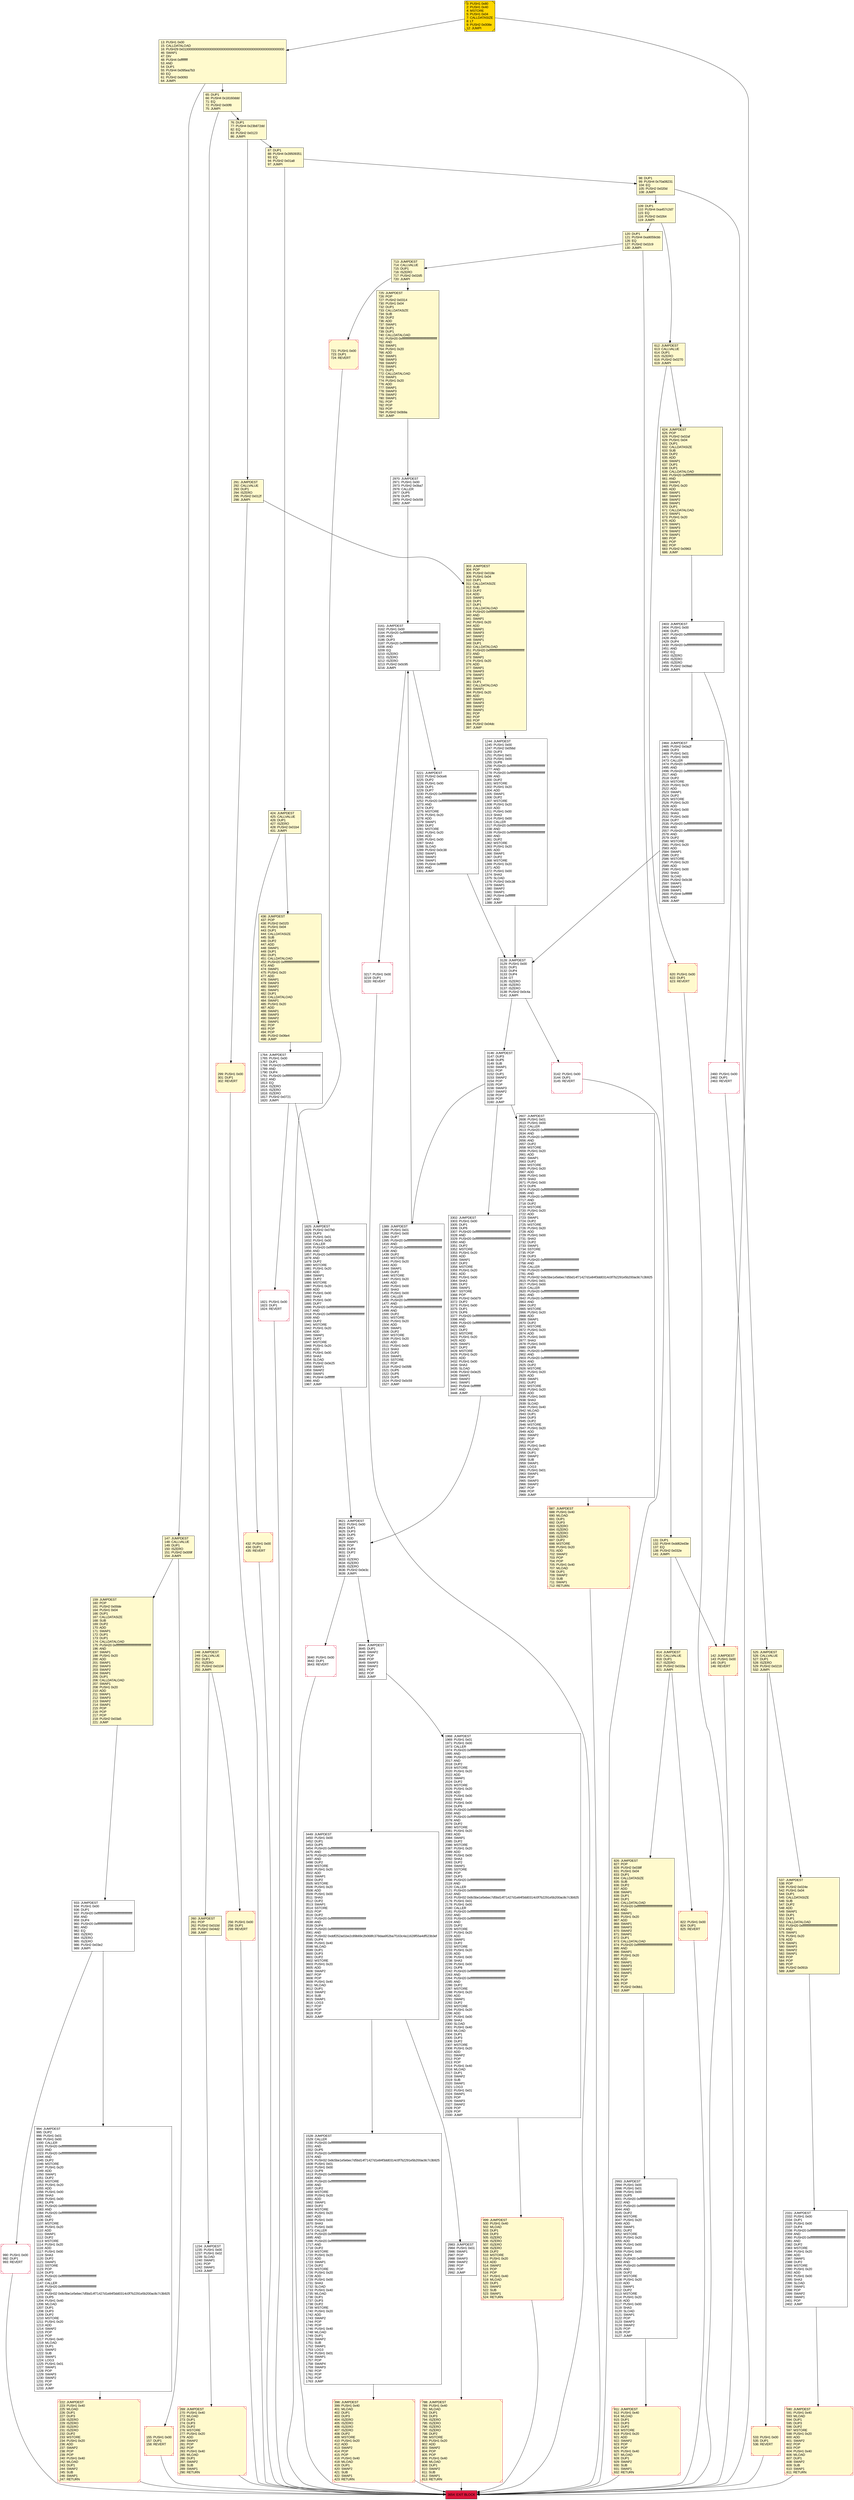 digraph G {
bgcolor=transparent rankdir=UD;
node [shape=box style=filled color=black fillcolor=white fontname=arial fontcolor=black];
98 [label="98: DUP1\l99: PUSH4 0x70a08231\l104: EQ\l105: PUSH2 0x020d\l108: JUMPI\l" fillcolor=lemonchiffon ];
291 [label="291: JUMPDEST\l292: CALLVALUE\l293: DUP1\l294: ISZERO\l295: PUSH2 0x012f\l298: JUMPI\l" fillcolor=lemonchiffon ];
1389 [label="1389: JUMPDEST\l1390: PUSH1 0x01\l1392: PUSH1 0x00\l1394: DUP7\l1395: PUSH20 0xffffffffffffffffffffffffffffffffffffffff\l1416: AND\l1417: PUSH20 0xffffffffffffffffffffffffffffffffffffffff\l1438: AND\l1439: DUP2\l1440: MSTORE\l1441: PUSH1 0x20\l1443: ADD\l1444: SWAP1\l1445: DUP2\l1446: MSTORE\l1447: PUSH1 0x20\l1449: ADD\l1450: PUSH1 0x00\l1452: SHA3\l1453: PUSH1 0x00\l1455: CALLER\l1456: PUSH20 0xffffffffffffffffffffffffffffffffffffffff\l1477: AND\l1478: PUSH20 0xffffffffffffffffffffffffffffffffffffffff\l1499: AND\l1500: DUP2\l1501: MSTORE\l1502: PUSH1 0x20\l1504: ADD\l1505: SWAP1\l1506: DUP2\l1507: MSTORE\l1508: PUSH1 0x20\l1510: ADD\l1511: PUSH1 0x00\l1513: SHA3\l1514: DUP2\l1515: SWAP1\l1516: SSTORE\l1517: POP\l1518: PUSH2 0x05f8\l1521: DUP5\l1522: DUP5\l1523: DUP5\l1524: PUSH2 0x0c59\l1527: JUMP\l" ];
147 [label="147: JUMPDEST\l148: CALLVALUE\l149: DUP1\l150: ISZERO\l151: PUSH2 0x009f\l154: JUMPI\l" fillcolor=lemonchiffon ];
299 [label="299: PUSH1 0x00\l301: DUP1\l302: REVERT\l" fillcolor=lemonchiffon shape=Msquare color=crimson ];
142 [label="142: JUMPDEST\l143: PUSH1 0x00\l145: DUP1\l146: REVERT\l" fillcolor=lemonchiffon shape=Msquare color=crimson ];
826 [label="826: JUMPDEST\l827: POP\l828: PUSH2 0x038f\l831: PUSH1 0x04\l833: DUP1\l834: CALLDATASIZE\l835: SUB\l836: DUP2\l837: ADD\l838: SWAP1\l839: DUP1\l840: DUP1\l841: CALLDATALOAD\l842: PUSH20 0xffffffffffffffffffffffffffffffffffffffff\l863: AND\l864: SWAP1\l865: PUSH1 0x20\l867: ADD\l868: SWAP1\l869: SWAP3\l870: SWAP2\l871: SWAP1\l872: DUP1\l873: CALLDATALOAD\l874: PUSH20 0xffffffffffffffffffffffffffffffffffffffff\l895: AND\l896: SWAP1\l897: PUSH1 0x20\l899: ADD\l900: SWAP1\l901: SWAP3\l902: SWAP2\l903: SWAP1\l904: POP\l905: POP\l906: POP\l907: PUSH2 0x0bb1\l910: JUMP\l" fillcolor=lemonchiffon ];
2983 [label="2983: JUMPDEST\l2984: PUSH1 0x01\l2986: SWAP1\l2987: POP\l2988: SWAP3\l2989: SWAP2\l2990: POP\l2991: POP\l2992: JUMP\l" ];
2331 [label="2331: JUMPDEST\l2332: PUSH1 0x00\l2334: DUP1\l2335: PUSH1 0x00\l2337: DUP4\l2338: PUSH20 0xffffffffffffffffffffffffffffffffffffffff\l2359: AND\l2360: PUSH20 0xffffffffffffffffffffffffffffffffffffffff\l2381: AND\l2382: DUP2\l2383: MSTORE\l2384: PUSH1 0x20\l2386: ADD\l2387: SWAP1\l2388: DUP2\l2389: MSTORE\l2390: PUSH1 0x20\l2392: ADD\l2393: PUSH1 0x00\l2395: SHA3\l2396: SLOAD\l2397: SWAP1\l2398: POP\l2399: SWAP2\l2400: SWAP1\l2401: POP\l2402: JUMP\l" ];
432 [label="432: PUSH1 0x00\l434: DUP1\l435: REVERT\l" fillcolor=lemonchiffon shape=Msquare color=crimson ];
2970 [label="2970: JUMPDEST\l2971: PUSH1 0x00\l2973: PUSH2 0x0ba7\l2976: CALLER\l2977: DUP5\l2978: DUP5\l2979: PUSH2 0x0c59\l2982: JUMP\l" ];
687 [label="687: JUMPDEST\l688: PUSH1 0x40\l690: MLOAD\l691: DUP1\l692: DUP3\l693: ISZERO\l694: ISZERO\l695: ISZERO\l696: ISZERO\l697: DUP2\l698: MSTORE\l699: PUSH1 0x20\l701: ADD\l702: SWAP2\l703: POP\l704: POP\l705: PUSH1 0x40\l707: MLOAD\l708: DUP1\l709: SWAP2\l710: SUB\l711: SWAP1\l712: RETURN\l" fillcolor=lemonchiffon shape=Msquare color=crimson ];
120 [label="120: DUP1\l121: PUSH4 0xa9059cbb\l126: EQ\l127: PUSH2 0x02c9\l130: JUMPI\l" fillcolor=lemonchiffon ];
822 [label="822: PUSH1 0x00\l824: DUP1\l825: REVERT\l" fillcolor=lemonchiffon shape=Msquare color=crimson ];
3640 [label="3640: PUSH1 0x00\l3642: DUP1\l3643: REVERT\l" shape=Msquare color=crimson ];
13 [label="13: PUSH1 0x00\l15: CALLDATALOAD\l16: PUSH29 0x0100000000000000000000000000000000000000000000000000000000\l46: SWAP1\l47: DIV\l48: PUSH4 0xffffffff\l53: AND\l54: DUP1\l55: PUSH4 0x095ea7b3\l60: EQ\l61: PUSH2 0x0093\l64: JUMPI\l" fillcolor=lemonchiffon ];
525 [label="525: JUMPDEST\l526: CALLVALUE\l527: DUP1\l528: ISZERO\l529: PUSH2 0x0219\l532: JUMPI\l" fillcolor=lemonchiffon ];
1234 [label="1234: JUMPDEST\l1235: PUSH1 0x00\l1237: PUSH1 0x02\l1239: SLOAD\l1240: SWAP1\l1241: POP\l1242: SWAP1\l1243: JUMP\l" ];
256 [label="256: PUSH1 0x00\l258: DUP1\l259: REVERT\l" fillcolor=lemonchiffon shape=Msquare color=crimson ];
2403 [label="2403: JUMPDEST\l2404: PUSH1 0x00\l2406: DUP1\l2407: PUSH20 0xffffffffffffffffffffffffffffffffffffffff\l2428: AND\l2429: DUP4\l2430: PUSH20 0xffffffffffffffffffffffffffffffffffffffff\l2451: AND\l2452: EQ\l2453: ISZERO\l2454: ISZERO\l2455: ISZERO\l2456: PUSH2 0x09a0\l2459: JUMPI\l" ];
87 [label="87: DUP1\l88: PUSH4 0x39509351\l93: EQ\l94: PUSH2 0x01a8\l97: JUMPI\l" fillcolor=lemonchiffon ];
788 [label="788: JUMPDEST\l789: PUSH1 0x40\l791: MLOAD\l792: DUP1\l793: DUP3\l794: ISZERO\l795: ISZERO\l796: ISZERO\l797: ISZERO\l798: DUP2\l799: MSTORE\l800: PUSH1 0x20\l802: ADD\l803: SWAP2\l804: POP\l805: POP\l806: PUSH1 0x40\l808: MLOAD\l809: DUP1\l810: SWAP2\l811: SUB\l812: SWAP1\l813: RETURN\l" fillcolor=lemonchiffon shape=Msquare color=crimson ];
713 [label="713: JUMPDEST\l714: CALLVALUE\l715: DUP1\l716: ISZERO\l717: PUSH2 0x02d5\l720: JUMPI\l" fillcolor=lemonchiffon ];
933 [label="933: JUMPDEST\l934: PUSH1 0x00\l936: DUP1\l937: PUSH20 0xffffffffffffffffffffffffffffffffffffffff\l958: AND\l959: DUP4\l960: PUSH20 0xffffffffffffffffffffffffffffffffffffffff\l981: AND\l982: EQ\l983: ISZERO\l984: ISZERO\l985: ISZERO\l986: PUSH2 0x03e2\l989: JUMPI\l" ];
3217 [label="3217: PUSH1 0x00\l3219: DUP1\l3220: REVERT\l" shape=Msquare color=crimson ];
398 [label="398: JUMPDEST\l399: PUSH1 0x40\l401: MLOAD\l402: DUP1\l403: DUP3\l404: ISZERO\l405: ISZERO\l406: ISZERO\l407: ISZERO\l408: DUP2\l409: MSTORE\l410: PUSH1 0x20\l412: ADD\l413: SWAP2\l414: POP\l415: POP\l416: PUSH1 0x40\l418: MLOAD\l419: DUP1\l420: SWAP2\l421: SUB\l422: SWAP1\l423: RETURN\l" fillcolor=lemonchiffon shape=Msquare color=crimson ];
533 [label="533: PUSH1 0x00\l535: DUP1\l536: REVERT\l" fillcolor=lemonchiffon shape=Msquare color=crimson ];
2993 [label="2993: JUMPDEST\l2994: PUSH1 0x00\l2996: PUSH1 0x01\l2998: PUSH1 0x00\l3000: DUP5\l3001: PUSH20 0xffffffffffffffffffffffffffffffffffffffff\l3022: AND\l3023: PUSH20 0xffffffffffffffffffffffffffffffffffffffff\l3044: AND\l3045: DUP2\l3046: MSTORE\l3047: PUSH1 0x20\l3049: ADD\l3050: SWAP1\l3051: DUP2\l3052: MSTORE\l3053: PUSH1 0x20\l3055: ADD\l3056: PUSH1 0x00\l3058: SHA3\l3059: PUSH1 0x00\l3061: DUP4\l3062: PUSH20 0xffffffffffffffffffffffffffffffffffffffff\l3083: AND\l3084: PUSH20 0xffffffffffffffffffffffffffffffffffffffff\l3105: AND\l3106: DUP2\l3107: MSTORE\l3108: PUSH1 0x20\l3110: ADD\l3111: SWAP1\l3112: DUP2\l3113: MSTORE\l3114: PUSH1 0x20\l3116: ADD\l3117: PUSH1 0x00\l3119: SHA3\l3120: SLOAD\l3121: SWAP1\l3122: POP\l3123: SWAP3\l3124: SWAP2\l3125: POP\l3126: POP\l3127: JUMP\l" ];
1244 [label="1244: JUMPDEST\l1245: PUSH1 0x00\l1247: PUSH2 0x056d\l1250: DUP3\l1251: PUSH1 0x01\l1253: PUSH1 0x00\l1255: DUP8\l1256: PUSH20 0xffffffffffffffffffffffffffffffffffffffff\l1277: AND\l1278: PUSH20 0xffffffffffffffffffffffffffffffffffffffff\l1299: AND\l1300: DUP2\l1301: MSTORE\l1302: PUSH1 0x20\l1304: ADD\l1305: SWAP1\l1306: DUP2\l1307: MSTORE\l1308: PUSH1 0x20\l1310: ADD\l1311: PUSH1 0x00\l1313: SHA3\l1314: PUSH1 0x00\l1316: CALLER\l1317: PUSH20 0xffffffffffffffffffffffffffffffffffffffff\l1338: AND\l1339: PUSH20 0xffffffffffffffffffffffffffffffffffffffff\l1360: AND\l1361: DUP2\l1362: MSTORE\l1363: PUSH1 0x20\l1365: ADD\l1366: SWAP1\l1367: DUP2\l1368: MSTORE\l1369: PUSH1 0x20\l1371: ADD\l1372: PUSH1 0x00\l1374: SHA3\l1375: SLOAD\l1376: PUSH2 0x0c38\l1379: SWAP1\l1380: SWAP2\l1381: SWAP1\l1382: PUSH4 0xffffffff\l1387: AND\l1388: JUMP\l" ];
155 [label="155: PUSH1 0x00\l157: DUP1\l158: REVERT\l" fillcolor=lemonchiffon shape=Msquare color=crimson ];
911 [label="911: JUMPDEST\l912: PUSH1 0x40\l914: MLOAD\l915: DUP1\l916: DUP3\l917: DUP2\l918: MSTORE\l919: PUSH1 0x20\l921: ADD\l922: SWAP2\l923: POP\l924: POP\l925: PUSH1 0x40\l927: MLOAD\l928: DUP1\l929: SWAP2\l930: SUB\l931: SWAP1\l932: RETURN\l" fillcolor=lemonchiffon shape=Msquare color=crimson ];
1821 [label="1821: PUSH1 0x00\l1823: DUP1\l1824: REVERT\l" shape=Msquare color=crimson ];
2460 [label="2460: PUSH1 0x00\l2462: DUP1\l2463: REVERT\l" shape=Msquare color=crimson ];
269 [label="269: JUMPDEST\l270: PUSH1 0x40\l272: MLOAD\l273: DUP1\l274: DUP3\l275: DUP2\l276: MSTORE\l277: PUSH1 0x20\l279: ADD\l280: SWAP2\l281: POP\l282: POP\l283: PUSH1 0x40\l285: MLOAD\l286: DUP1\l287: SWAP2\l288: SUB\l289: SWAP1\l290: RETURN\l" fillcolor=lemonchiffon shape=Msquare color=crimson ];
1764 [label="1764: JUMPDEST\l1765: PUSH1 0x00\l1767: DUP1\l1768: PUSH20 0xffffffffffffffffffffffffffffffffffffffff\l1789: AND\l1790: DUP4\l1791: PUSH20 0xffffffffffffffffffffffffffffffffffffffff\l1812: AND\l1813: EQ\l1814: ISZERO\l1815: ISZERO\l1816: ISZERO\l1817: PUSH2 0x0721\l1820: JUMPI\l" ];
3449 [label="3449: JUMPDEST\l3450: PUSH1 0x00\l3452: DUP1\l3453: DUP5\l3454: PUSH20 0xffffffffffffffffffffffffffffffffffffffff\l3475: AND\l3476: PUSH20 0xffffffffffffffffffffffffffffffffffffffff\l3497: AND\l3498: DUP2\l3499: MSTORE\l3500: PUSH1 0x20\l3502: ADD\l3503: SWAP1\l3504: DUP2\l3505: MSTORE\l3506: PUSH1 0x20\l3508: ADD\l3509: PUSH1 0x00\l3511: SHA3\l3512: DUP2\l3513: SWAP1\l3514: SSTORE\l3515: POP\l3516: DUP2\l3517: PUSH20 0xffffffffffffffffffffffffffffffffffffffff\l3538: AND\l3539: DUP4\l3540: PUSH20 0xffffffffffffffffffffffffffffffffffffffff\l3561: AND\l3562: PUSH32 0xddf252ad1be2c89b69c2b068fc378daa952ba7f163c4a11628f55a4df523b3ef\l3595: DUP4\l3596: PUSH1 0x40\l3598: MLOAD\l3599: DUP1\l3600: DUP3\l3601: DUP2\l3602: MSTORE\l3603: PUSH1 0x20\l3605: ADD\l3606: SWAP2\l3607: POP\l3608: POP\l3609: PUSH1 0x40\l3611: MLOAD\l3612: DUP1\l3613: SWAP2\l3614: SUB\l3615: SWAP1\l3616: LOG3\l3617: POP\l3618: POP\l3619: POP\l3620: JUMP\l" ];
814 [label="814: JUMPDEST\l815: CALLVALUE\l816: DUP1\l817: ISZERO\l818: PUSH2 0x033a\l821: JUMPI\l" fillcolor=lemonchiffon ];
159 [label="159: JUMPDEST\l160: POP\l161: PUSH2 0x00de\l164: PUSH1 0x04\l166: DUP1\l167: CALLDATASIZE\l168: SUB\l169: DUP2\l170: ADD\l171: SWAP1\l172: DUP1\l173: DUP1\l174: CALLDATALOAD\l175: PUSH20 0xffffffffffffffffffffffffffffffffffffffff\l196: AND\l197: SWAP1\l198: PUSH1 0x20\l200: ADD\l201: SWAP1\l202: SWAP3\l203: SWAP2\l204: SWAP1\l205: DUP1\l206: CALLDATALOAD\l207: SWAP1\l208: PUSH1 0x20\l210: ADD\l211: SWAP1\l212: SWAP3\l213: SWAP2\l214: SWAP1\l215: POP\l216: POP\l217: POP\l218: PUSH2 0x03a5\l221: JUMP\l" fillcolor=lemonchiffon ];
436 [label="436: JUMPDEST\l437: POP\l438: PUSH2 0x01f3\l441: PUSH1 0x04\l443: DUP1\l444: CALLDATASIZE\l445: SUB\l446: DUP2\l447: ADD\l448: SWAP1\l449: DUP1\l450: DUP1\l451: CALLDATALOAD\l452: PUSH20 0xffffffffffffffffffffffffffffffffffffffff\l473: AND\l474: SWAP1\l475: PUSH1 0x20\l477: ADD\l478: SWAP1\l479: SWAP3\l480: SWAP2\l481: SWAP1\l482: DUP1\l483: CALLDATALOAD\l484: SWAP1\l485: PUSH1 0x20\l487: ADD\l488: SWAP1\l489: SWAP3\l490: SWAP2\l491: SWAP1\l492: POP\l493: POP\l494: POP\l495: PUSH2 0x06e4\l498: JUMP\l" fillcolor=lemonchiffon ];
3146 [label="3146: JUMPDEST\l3147: DUP3\l3148: DUP5\l3149: SUB\l3150: SWAP1\l3151: POP\l3152: DUP1\l3153: SWAP2\l3154: POP\l3155: POP\l3156: SWAP3\l3157: SWAP2\l3158: POP\l3159: POP\l3160: JUMP\l" ];
131 [label="131: DUP1\l132: PUSH4 0xdd62ed3e\l137: EQ\l138: PUSH2 0x032e\l141: JUMPI\l" fillcolor=lemonchiffon ];
3654 [label="3654: EXIT BLOCK\l" fillcolor=crimson ];
260 [label="260: JUMPDEST\l261: POP\l262: PUSH2 0x010d\l265: PUSH2 0x04d2\l268: JUMP\l" fillcolor=lemonchiffon ];
65 [label="65: DUP1\l66: PUSH4 0x18160ddd\l71: EQ\l72: PUSH2 0x00f8\l75: JUMPI\l" fillcolor=lemonchiffon ];
620 [label="620: PUSH1 0x00\l622: DUP1\l623: REVERT\l" fillcolor=lemonchiffon shape=Msquare color=crimson ];
1528 [label="1528: JUMPDEST\l1529: CALLER\l1530: PUSH20 0xffffffffffffffffffffffffffffffffffffffff\l1551: AND\l1552: DUP5\l1553: PUSH20 0xffffffffffffffffffffffffffffffffffffffff\l1574: AND\l1575: PUSH32 0x8c5be1e5ebec7d5bd14f71427d1e84f3dd0314c0f7b2291e5b200ac8c7c3b925\l1608: PUSH1 0x01\l1610: PUSH1 0x00\l1612: DUP9\l1613: PUSH20 0xffffffffffffffffffffffffffffffffffffffff\l1634: AND\l1635: PUSH20 0xffffffffffffffffffffffffffffffffffffffff\l1656: AND\l1657: DUP2\l1658: MSTORE\l1659: PUSH1 0x20\l1661: ADD\l1662: SWAP1\l1663: DUP2\l1664: MSTORE\l1665: PUSH1 0x20\l1667: ADD\l1668: PUSH1 0x00\l1670: SHA3\l1671: PUSH1 0x00\l1673: CALLER\l1674: PUSH20 0xffffffffffffffffffffffffffffffffffffffff\l1695: AND\l1696: PUSH20 0xffffffffffffffffffffffffffffffffffffffff\l1717: AND\l1718: DUP2\l1719: MSTORE\l1720: PUSH1 0x20\l1722: ADD\l1723: SWAP1\l1724: DUP2\l1725: MSTORE\l1726: PUSH1 0x20\l1728: ADD\l1729: PUSH1 0x00\l1731: SHA3\l1732: SLOAD\l1733: PUSH1 0x40\l1735: MLOAD\l1736: DUP1\l1737: DUP3\l1738: DUP2\l1739: MSTORE\l1740: PUSH1 0x20\l1742: ADD\l1743: SWAP2\l1744: POP\l1745: POP\l1746: PUSH1 0x40\l1748: MLOAD\l1749: DUP1\l1750: SWAP2\l1751: SUB\l1752: SWAP1\l1753: LOG3\l1754: PUSH1 0x01\l1756: SWAP1\l1757: POP\l1758: SWAP4\l1759: SWAP3\l1760: POP\l1761: POP\l1762: POP\l1763: JUMP\l" ];
499 [label="499: JUMPDEST\l500: PUSH1 0x40\l502: MLOAD\l503: DUP1\l504: DUP3\l505: ISZERO\l506: ISZERO\l507: ISZERO\l508: ISZERO\l509: DUP2\l510: MSTORE\l511: PUSH1 0x20\l513: ADD\l514: SWAP2\l515: POP\l516: POP\l517: PUSH1 0x40\l519: MLOAD\l520: DUP1\l521: SWAP2\l522: SUB\l523: SWAP1\l524: RETURN\l" fillcolor=lemonchiffon shape=Msquare color=crimson ];
3644 [label="3644: JUMPDEST\l3645: DUP1\l3646: SWAP2\l3647: POP\l3648: POP\l3649: SWAP3\l3650: SWAP2\l3651: POP\l3652: POP\l3653: JUMP\l" ];
2464 [label="2464: JUMPDEST\l2465: PUSH2 0x0a2f\l2468: DUP3\l2469: PUSH1 0x01\l2471: PUSH1 0x00\l2473: CALLER\l2474: PUSH20 0xffffffffffffffffffffffffffffffffffffffff\l2495: AND\l2496: PUSH20 0xffffffffffffffffffffffffffffffffffffffff\l2517: AND\l2518: DUP2\l2519: MSTORE\l2520: PUSH1 0x20\l2522: ADD\l2523: SWAP1\l2524: DUP2\l2525: MSTORE\l2526: PUSH1 0x20\l2528: ADD\l2529: PUSH1 0x00\l2531: SHA3\l2532: PUSH1 0x00\l2534: DUP7\l2535: PUSH20 0xffffffffffffffffffffffffffffffffffffffff\l2556: AND\l2557: PUSH20 0xffffffffffffffffffffffffffffffffffffffff\l2578: AND\l2579: DUP2\l2580: MSTORE\l2581: PUSH1 0x20\l2583: ADD\l2584: SWAP1\l2585: DUP2\l2586: MSTORE\l2587: PUSH1 0x20\l2589: ADD\l2590: PUSH1 0x00\l2592: SHA3\l2593: SLOAD\l2594: PUSH2 0x0c38\l2597: SWAP1\l2598: SWAP2\l2599: SWAP1\l2600: PUSH4 0xffffffff\l2605: AND\l2606: JUMP\l" ];
624 [label="624: JUMPDEST\l625: POP\l626: PUSH2 0x02af\l629: PUSH1 0x04\l631: DUP1\l632: CALLDATASIZE\l633: SUB\l634: DUP2\l635: ADD\l636: SWAP1\l637: DUP1\l638: DUP1\l639: CALLDATALOAD\l640: PUSH20 0xffffffffffffffffffffffffffffffffffffffff\l661: AND\l662: SWAP1\l663: PUSH1 0x20\l665: ADD\l666: SWAP1\l667: SWAP3\l668: SWAP2\l669: SWAP1\l670: DUP1\l671: CALLDATALOAD\l672: SWAP1\l673: PUSH1 0x20\l675: ADD\l676: SWAP1\l677: SWAP3\l678: SWAP2\l679: SWAP1\l680: POP\l681: POP\l682: POP\l683: PUSH2 0x0963\l686: JUMP\l" fillcolor=lemonchiffon ];
537 [label="537: JUMPDEST\l538: POP\l539: PUSH2 0x024e\l542: PUSH1 0x04\l544: DUP1\l545: CALLDATASIZE\l546: SUB\l547: DUP2\l548: ADD\l549: SWAP1\l550: DUP1\l551: DUP1\l552: CALLDATALOAD\l553: PUSH20 0xffffffffffffffffffffffffffffffffffffffff\l574: AND\l575: SWAP1\l576: PUSH1 0x20\l578: ADD\l579: SWAP1\l580: SWAP3\l581: SWAP2\l582: SWAP1\l583: POP\l584: POP\l585: POP\l586: PUSH2 0x091b\l589: JUMP\l" fillcolor=lemonchiffon ];
303 [label="303: JUMPDEST\l304: POP\l305: PUSH2 0x018e\l308: PUSH1 0x04\l310: DUP1\l311: CALLDATASIZE\l312: SUB\l313: DUP2\l314: ADD\l315: SWAP1\l316: DUP1\l317: DUP1\l318: CALLDATALOAD\l319: PUSH20 0xffffffffffffffffffffffffffffffffffffffff\l340: AND\l341: SWAP1\l342: PUSH1 0x20\l344: ADD\l345: SWAP1\l346: SWAP3\l347: SWAP2\l348: SWAP1\l349: DUP1\l350: CALLDATALOAD\l351: PUSH20 0xffffffffffffffffffffffffffffffffffffffff\l372: AND\l373: SWAP1\l374: PUSH1 0x20\l376: ADD\l377: SWAP1\l378: SWAP3\l379: SWAP2\l380: SWAP1\l381: DUP1\l382: CALLDATALOAD\l383: SWAP1\l384: PUSH1 0x20\l386: ADD\l387: SWAP1\l388: SWAP3\l389: SWAP2\l390: SWAP1\l391: POP\l392: POP\l393: POP\l394: PUSH2 0x04dc\l397: JUMP\l" fillcolor=lemonchiffon ];
424 [label="424: JUMPDEST\l425: CALLVALUE\l426: DUP1\l427: ISZERO\l428: PUSH2 0x01b4\l431: JUMPI\l" fillcolor=lemonchiffon ];
994 [label="994: JUMPDEST\l995: DUP2\l996: PUSH1 0x01\l998: PUSH1 0x00\l1000: CALLER\l1001: PUSH20 0xffffffffffffffffffffffffffffffffffffffff\l1022: AND\l1023: PUSH20 0xffffffffffffffffffffffffffffffffffffffff\l1044: AND\l1045: DUP2\l1046: MSTORE\l1047: PUSH1 0x20\l1049: ADD\l1050: SWAP1\l1051: DUP2\l1052: MSTORE\l1053: PUSH1 0x20\l1055: ADD\l1056: PUSH1 0x00\l1058: SHA3\l1059: PUSH1 0x00\l1061: DUP6\l1062: PUSH20 0xffffffffffffffffffffffffffffffffffffffff\l1083: AND\l1084: PUSH20 0xffffffffffffffffffffffffffffffffffffffff\l1105: AND\l1106: DUP2\l1107: MSTORE\l1108: PUSH1 0x20\l1110: ADD\l1111: SWAP1\l1112: DUP2\l1113: MSTORE\l1114: PUSH1 0x20\l1116: ADD\l1117: PUSH1 0x00\l1119: SHA3\l1120: DUP2\l1121: SWAP1\l1122: SSTORE\l1123: POP\l1124: DUP3\l1125: PUSH20 0xffffffffffffffffffffffffffffffffffffffff\l1146: AND\l1147: CALLER\l1148: PUSH20 0xffffffffffffffffffffffffffffffffffffffff\l1169: AND\l1170: PUSH32 0x8c5be1e5ebec7d5bd14f71427d1e84f3dd0314c0f7b2291e5b200ac8c7c3b925\l1203: DUP5\l1204: PUSH1 0x40\l1206: MLOAD\l1207: DUP1\l1208: DUP3\l1209: DUP2\l1210: MSTORE\l1211: PUSH1 0x20\l1213: ADD\l1214: SWAP2\l1215: POP\l1216: POP\l1217: PUSH1 0x40\l1219: MLOAD\l1220: DUP1\l1221: SWAP2\l1222: SUB\l1223: SWAP1\l1224: LOG3\l1225: PUSH1 0x01\l1227: SWAP1\l1228: POP\l1229: SWAP3\l1230: SWAP2\l1231: POP\l1232: POP\l1233: JUMP\l" ];
222 [label="222: JUMPDEST\l223: PUSH1 0x40\l225: MLOAD\l226: DUP1\l227: DUP3\l228: ISZERO\l229: ISZERO\l230: ISZERO\l231: ISZERO\l232: DUP2\l233: MSTORE\l234: PUSH1 0x20\l236: ADD\l237: SWAP2\l238: POP\l239: POP\l240: PUSH1 0x40\l242: MLOAD\l243: DUP1\l244: SWAP2\l245: SUB\l246: SWAP1\l247: RETURN\l" fillcolor=lemonchiffon shape=Msquare color=crimson ];
248 [label="248: JUMPDEST\l249: CALLVALUE\l250: DUP1\l251: ISZERO\l252: PUSH2 0x0104\l255: JUMPI\l" fillcolor=lemonchiffon ];
3142 [label="3142: PUSH1 0x00\l3144: DUP1\l3145: REVERT\l" shape=Msquare color=crimson ];
725 [label="725: JUMPDEST\l726: POP\l727: PUSH2 0x0314\l730: PUSH1 0x04\l732: DUP1\l733: CALLDATASIZE\l734: SUB\l735: DUP2\l736: ADD\l737: SWAP1\l738: DUP1\l739: DUP1\l740: CALLDATALOAD\l741: PUSH20 0xffffffffffffffffffffffffffffffffffffffff\l762: AND\l763: SWAP1\l764: PUSH1 0x20\l766: ADD\l767: SWAP1\l768: SWAP3\l769: SWAP2\l770: SWAP1\l771: DUP1\l772: CALLDATALOAD\l773: SWAP1\l774: PUSH1 0x20\l776: ADD\l777: SWAP1\l778: SWAP3\l779: SWAP2\l780: SWAP1\l781: POP\l782: POP\l783: POP\l784: PUSH2 0x0b9a\l787: JUMP\l" fillcolor=lemonchiffon ];
1825 [label="1825: JUMPDEST\l1826: PUSH2 0x07b0\l1829: DUP3\l1830: PUSH1 0x01\l1832: PUSH1 0x00\l1834: CALLER\l1835: PUSH20 0xffffffffffffffffffffffffffffffffffffffff\l1856: AND\l1857: PUSH20 0xffffffffffffffffffffffffffffffffffffffff\l1878: AND\l1879: DUP2\l1880: MSTORE\l1881: PUSH1 0x20\l1883: ADD\l1884: SWAP1\l1885: DUP2\l1886: MSTORE\l1887: PUSH1 0x20\l1889: ADD\l1890: PUSH1 0x00\l1892: SHA3\l1893: PUSH1 0x00\l1895: DUP7\l1896: PUSH20 0xffffffffffffffffffffffffffffffffffffffff\l1917: AND\l1918: PUSH20 0xffffffffffffffffffffffffffffffffffffffff\l1939: AND\l1940: DUP2\l1941: MSTORE\l1942: PUSH1 0x20\l1944: ADD\l1945: SWAP1\l1946: DUP2\l1947: MSTORE\l1948: PUSH1 0x20\l1950: ADD\l1951: PUSH1 0x00\l1953: SHA3\l1954: SLOAD\l1955: PUSH2 0x0e25\l1958: SWAP1\l1959: SWAP2\l1960: SWAP1\l1961: PUSH4 0xffffffff\l1966: AND\l1967: JUMP\l" ];
3302 [label="3302: JUMPDEST\l3303: PUSH1 0x00\l3305: DUP1\l3306: DUP6\l3307: PUSH20 0xffffffffffffffffffffffffffffffffffffffff\l3328: AND\l3329: PUSH20 0xffffffffffffffffffffffffffffffffffffffff\l3350: AND\l3351: DUP2\l3352: MSTORE\l3353: PUSH1 0x20\l3355: ADD\l3356: SWAP1\l3357: DUP2\l3358: MSTORE\l3359: PUSH1 0x20\l3361: ADD\l3362: PUSH1 0x00\l3364: SHA3\l3365: DUP2\l3366: SWAP1\l3367: SSTORE\l3368: POP\l3369: PUSH2 0x0d79\l3372: DUP2\l3373: PUSH1 0x00\l3375: DUP1\l3376: DUP6\l3377: PUSH20 0xffffffffffffffffffffffffffffffffffffffff\l3398: AND\l3399: PUSH20 0xffffffffffffffffffffffffffffffffffffffff\l3420: AND\l3421: DUP2\l3422: MSTORE\l3423: PUSH1 0x20\l3425: ADD\l3426: SWAP1\l3427: DUP2\l3428: MSTORE\l3429: PUSH1 0x20\l3431: ADD\l3432: PUSH1 0x00\l3434: SHA3\l3435: SLOAD\l3436: PUSH2 0x0e25\l3439: SWAP1\l3440: SWAP2\l3441: SWAP1\l3442: PUSH4 0xffffffff\l3447: AND\l3448: JUMP\l" ];
109 [label="109: DUP1\l110: PUSH4 0xa457c2d7\l115: EQ\l116: PUSH2 0x0264\l119: JUMPI\l" fillcolor=lemonchiffon ];
3128 [label="3128: JUMPDEST\l3129: PUSH1 0x00\l3131: DUP1\l3132: DUP4\l3133: DUP4\l3134: GT\l3135: ISZERO\l3136: ISZERO\l3137: ISZERO\l3138: PUSH2 0x0c4a\l3141: JUMPI\l" ];
2607 [label="2607: JUMPDEST\l2608: PUSH1 0x01\l2610: PUSH1 0x00\l2612: CALLER\l2613: PUSH20 0xffffffffffffffffffffffffffffffffffffffff\l2634: AND\l2635: PUSH20 0xffffffffffffffffffffffffffffffffffffffff\l2656: AND\l2657: DUP2\l2658: MSTORE\l2659: PUSH1 0x20\l2661: ADD\l2662: SWAP1\l2663: DUP2\l2664: MSTORE\l2665: PUSH1 0x20\l2667: ADD\l2668: PUSH1 0x00\l2670: SHA3\l2671: PUSH1 0x00\l2673: DUP6\l2674: PUSH20 0xffffffffffffffffffffffffffffffffffffffff\l2695: AND\l2696: PUSH20 0xffffffffffffffffffffffffffffffffffffffff\l2717: AND\l2718: DUP2\l2719: MSTORE\l2720: PUSH1 0x20\l2722: ADD\l2723: SWAP1\l2724: DUP2\l2725: MSTORE\l2726: PUSH1 0x20\l2728: ADD\l2729: PUSH1 0x00\l2731: SHA3\l2732: DUP2\l2733: SWAP1\l2734: SSTORE\l2735: POP\l2736: DUP3\l2737: PUSH20 0xffffffffffffffffffffffffffffffffffffffff\l2758: AND\l2759: CALLER\l2760: PUSH20 0xffffffffffffffffffffffffffffffffffffffff\l2781: AND\l2782: PUSH32 0x8c5be1e5ebec7d5bd14f71427d1e84f3dd0314c0f7b2291e5b200ac8c7c3b925\l2815: PUSH1 0x01\l2817: PUSH1 0x00\l2819: CALLER\l2820: PUSH20 0xffffffffffffffffffffffffffffffffffffffff\l2841: AND\l2842: PUSH20 0xffffffffffffffffffffffffffffffffffffffff\l2863: AND\l2864: DUP2\l2865: MSTORE\l2866: PUSH1 0x20\l2868: ADD\l2869: SWAP1\l2870: DUP2\l2871: MSTORE\l2872: PUSH1 0x20\l2874: ADD\l2875: PUSH1 0x00\l2877: SHA3\l2878: PUSH1 0x00\l2880: DUP8\l2881: PUSH20 0xffffffffffffffffffffffffffffffffffffffff\l2902: AND\l2903: PUSH20 0xffffffffffffffffffffffffffffffffffffffff\l2924: AND\l2925: DUP2\l2926: MSTORE\l2927: PUSH1 0x20\l2929: ADD\l2930: SWAP1\l2931: DUP2\l2932: MSTORE\l2933: PUSH1 0x20\l2935: ADD\l2936: PUSH1 0x00\l2938: SHA3\l2939: SLOAD\l2940: PUSH1 0x40\l2942: MLOAD\l2943: DUP1\l2944: DUP3\l2945: DUP2\l2946: MSTORE\l2947: PUSH1 0x20\l2949: ADD\l2950: SWAP2\l2951: POP\l2952: POP\l2953: PUSH1 0x40\l2955: MLOAD\l2956: DUP1\l2957: SWAP2\l2958: SUB\l2959: SWAP1\l2960: LOG3\l2961: PUSH1 0x01\l2963: SWAP1\l2964: POP\l2965: SWAP3\l2966: SWAP2\l2967: POP\l2968: POP\l2969: JUMP\l" ];
612 [label="612: JUMPDEST\l613: CALLVALUE\l614: DUP1\l615: ISZERO\l616: PUSH2 0x0270\l619: JUMPI\l" fillcolor=lemonchiffon ];
721 [label="721: PUSH1 0x00\l723: DUP1\l724: REVERT\l" fillcolor=lemonchiffon shape=Msquare color=crimson ];
3621 [label="3621: JUMPDEST\l3622: PUSH1 0x00\l3624: DUP1\l3625: DUP3\l3626: DUP5\l3627: ADD\l3628: SWAP1\l3629: POP\l3630: DUP4\l3631: DUP2\l3632: LT\l3633: ISZERO\l3634: ISZERO\l3635: ISZERO\l3636: PUSH2 0x0e3c\l3639: JUMPI\l" ];
1968 [label="1968: JUMPDEST\l1969: PUSH1 0x01\l1971: PUSH1 0x00\l1973: CALLER\l1974: PUSH20 0xffffffffffffffffffffffffffffffffffffffff\l1995: AND\l1996: PUSH20 0xffffffffffffffffffffffffffffffffffffffff\l2017: AND\l2018: DUP2\l2019: MSTORE\l2020: PUSH1 0x20\l2022: ADD\l2023: SWAP1\l2024: DUP2\l2025: MSTORE\l2026: PUSH1 0x20\l2028: ADD\l2029: PUSH1 0x00\l2031: SHA3\l2032: PUSH1 0x00\l2034: DUP6\l2035: PUSH20 0xffffffffffffffffffffffffffffffffffffffff\l2056: AND\l2057: PUSH20 0xffffffffffffffffffffffffffffffffffffffff\l2078: AND\l2079: DUP2\l2080: MSTORE\l2081: PUSH1 0x20\l2083: ADD\l2084: SWAP1\l2085: DUP2\l2086: MSTORE\l2087: PUSH1 0x20\l2089: ADD\l2090: PUSH1 0x00\l2092: SHA3\l2093: DUP2\l2094: SWAP1\l2095: SSTORE\l2096: POP\l2097: DUP3\l2098: PUSH20 0xffffffffffffffffffffffffffffffffffffffff\l2119: AND\l2120: CALLER\l2121: PUSH20 0xffffffffffffffffffffffffffffffffffffffff\l2142: AND\l2143: PUSH32 0x8c5be1e5ebec7d5bd14f71427d1e84f3dd0314c0f7b2291e5b200ac8c7c3b925\l2176: PUSH1 0x01\l2178: PUSH1 0x00\l2180: CALLER\l2181: PUSH20 0xffffffffffffffffffffffffffffffffffffffff\l2202: AND\l2203: PUSH20 0xffffffffffffffffffffffffffffffffffffffff\l2224: AND\l2225: DUP2\l2226: MSTORE\l2227: PUSH1 0x20\l2229: ADD\l2230: SWAP1\l2231: DUP2\l2232: MSTORE\l2233: PUSH1 0x20\l2235: ADD\l2236: PUSH1 0x00\l2238: SHA3\l2239: PUSH1 0x00\l2241: DUP8\l2242: PUSH20 0xffffffffffffffffffffffffffffffffffffffff\l2263: AND\l2264: PUSH20 0xffffffffffffffffffffffffffffffffffffffff\l2285: AND\l2286: DUP2\l2287: MSTORE\l2288: PUSH1 0x20\l2290: ADD\l2291: SWAP1\l2292: DUP2\l2293: MSTORE\l2294: PUSH1 0x20\l2296: ADD\l2297: PUSH1 0x00\l2299: SHA3\l2300: SLOAD\l2301: PUSH1 0x40\l2303: MLOAD\l2304: DUP1\l2305: DUP3\l2306: DUP2\l2307: MSTORE\l2308: PUSH1 0x20\l2310: ADD\l2311: SWAP2\l2312: POP\l2313: POP\l2314: PUSH1 0x40\l2316: MLOAD\l2317: DUP1\l2318: SWAP2\l2319: SUB\l2320: SWAP1\l2321: LOG3\l2322: PUSH1 0x01\l2324: SWAP1\l2325: POP\l2326: SWAP3\l2327: SWAP2\l2328: POP\l2329: POP\l2330: JUMP\l" ];
0 [label="0: PUSH1 0x80\l2: PUSH1 0x40\l4: MSTORE\l5: PUSH1 0x04\l7: CALLDATASIZE\l8: LT\l9: PUSH2 0x008e\l12: JUMPI\l" fillcolor=lemonchiffon shape=Msquare fillcolor=gold ];
3161 [label="3161: JUMPDEST\l3162: PUSH1 0x00\l3164: PUSH20 0xffffffffffffffffffffffffffffffffffffffff\l3185: AND\l3186: DUP3\l3187: PUSH20 0xffffffffffffffffffffffffffffffffffffffff\l3208: AND\l3209: EQ\l3210: ISZERO\l3211: ISZERO\l3212: ISZERO\l3213: PUSH2 0x0c95\l3216: JUMPI\l" ];
3221 [label="3221: JUMPDEST\l3222: PUSH2 0x0ce6\l3225: DUP2\l3226: PUSH1 0x00\l3228: DUP1\l3229: DUP7\l3230: PUSH20 0xffffffffffffffffffffffffffffffffffffffff\l3251: AND\l3252: PUSH20 0xffffffffffffffffffffffffffffffffffffffff\l3273: AND\l3274: DUP2\l3275: MSTORE\l3276: PUSH1 0x20\l3278: ADD\l3279: SWAP1\l3280: DUP2\l3281: MSTORE\l3282: PUSH1 0x20\l3284: ADD\l3285: PUSH1 0x00\l3287: SHA3\l3288: SLOAD\l3289: PUSH2 0x0c38\l3292: SWAP1\l3293: SWAP2\l3294: SWAP1\l3295: PUSH4 0xffffffff\l3300: AND\l3301: JUMP\l" ];
76 [label="76: DUP1\l77: PUSH4 0x23b872dd\l82: EQ\l83: PUSH2 0x0123\l86: JUMPI\l" fillcolor=lemonchiffon ];
590 [label="590: JUMPDEST\l591: PUSH1 0x40\l593: MLOAD\l594: DUP1\l595: DUP3\l596: DUP2\l597: MSTORE\l598: PUSH1 0x20\l600: ADD\l601: SWAP2\l602: POP\l603: POP\l604: PUSH1 0x40\l606: MLOAD\l607: DUP1\l608: SWAP2\l609: SUB\l610: SWAP1\l611: RETURN\l" fillcolor=lemonchiffon shape=Msquare color=crimson ];
990 [label="990: PUSH1 0x00\l992: DUP1\l993: REVERT\l" shape=Msquare color=crimson ];
1764 -> 1821;
2993 -> 911;
3128 -> 3142;
13 -> 147;
2403 -> 2460;
3302 -> 3621;
98 -> 525;
1825 -> 3621;
612 -> 620;
3644 -> 1968;
2983 -> 788;
87 -> 98;
65 -> 248;
721 -> 3654;
120 -> 713;
990 -> 3654;
525 -> 537;
3146 -> 1389;
713 -> 725;
147 -> 159;
814 -> 826;
933 -> 994;
933 -> 990;
1244 -> 3128;
432 -> 3654;
814 -> 822;
1764 -> 1825;
303 -> 1244;
3621 -> 3640;
98 -> 109;
788 -> 3654;
0 -> 13;
2403 -> 2464;
2331 -> 590;
3449 -> 1528;
3217 -> 3654;
911 -> 3654;
2460 -> 3654;
155 -> 3654;
624 -> 2403;
0 -> 142;
2607 -> 687;
1528 -> 398;
109 -> 612;
994 -> 222;
131 -> 814;
499 -> 3654;
620 -> 3654;
291 -> 299;
3161 -> 3221;
3221 -> 3128;
424 -> 436;
3142 -> 3654;
3621 -> 3644;
222 -> 3654;
1234 -> 269;
248 -> 260;
3146 -> 3302;
525 -> 533;
3128 -> 3146;
3146 -> 2607;
65 -> 76;
147 -> 155;
3449 -> 2983;
612 -> 624;
2464 -> 3128;
826 -> 2993;
590 -> 3654;
1968 -> 499;
248 -> 256;
3161 -> 3217;
299 -> 3654;
131 -> 142;
142 -> 3654;
424 -> 432;
260 -> 1234;
13 -> 65;
120 -> 131;
822 -> 3654;
687 -> 3654;
537 -> 2331;
291 -> 303;
76 -> 87;
713 -> 721;
3640 -> 3654;
2970 -> 3161;
256 -> 3654;
159 -> 933;
3644 -> 3449;
533 -> 3654;
1389 -> 3161;
398 -> 3654;
269 -> 3654;
725 -> 2970;
1821 -> 3654;
87 -> 424;
109 -> 120;
76 -> 291;
436 -> 1764;
}